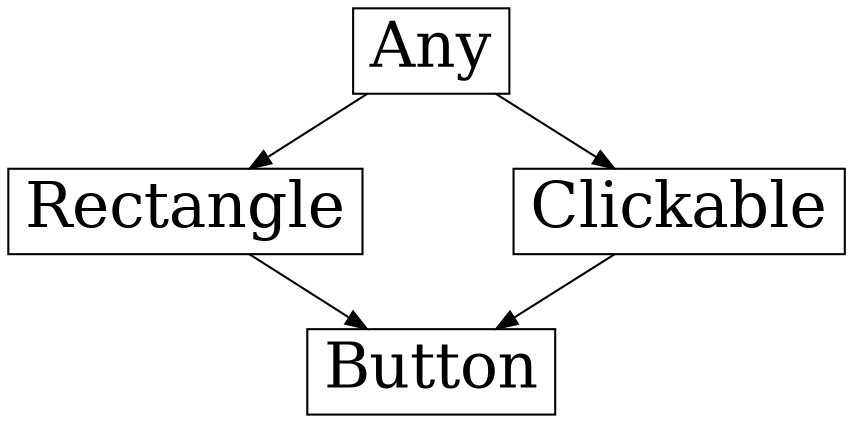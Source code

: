 digraph Diamond {
    node [shape=box fontsize=30]
    nodesep=1.0
    Any -> Rectangle
    Any -> Clickable
    Rectangle -> Button
    Clickable -> Button
}
